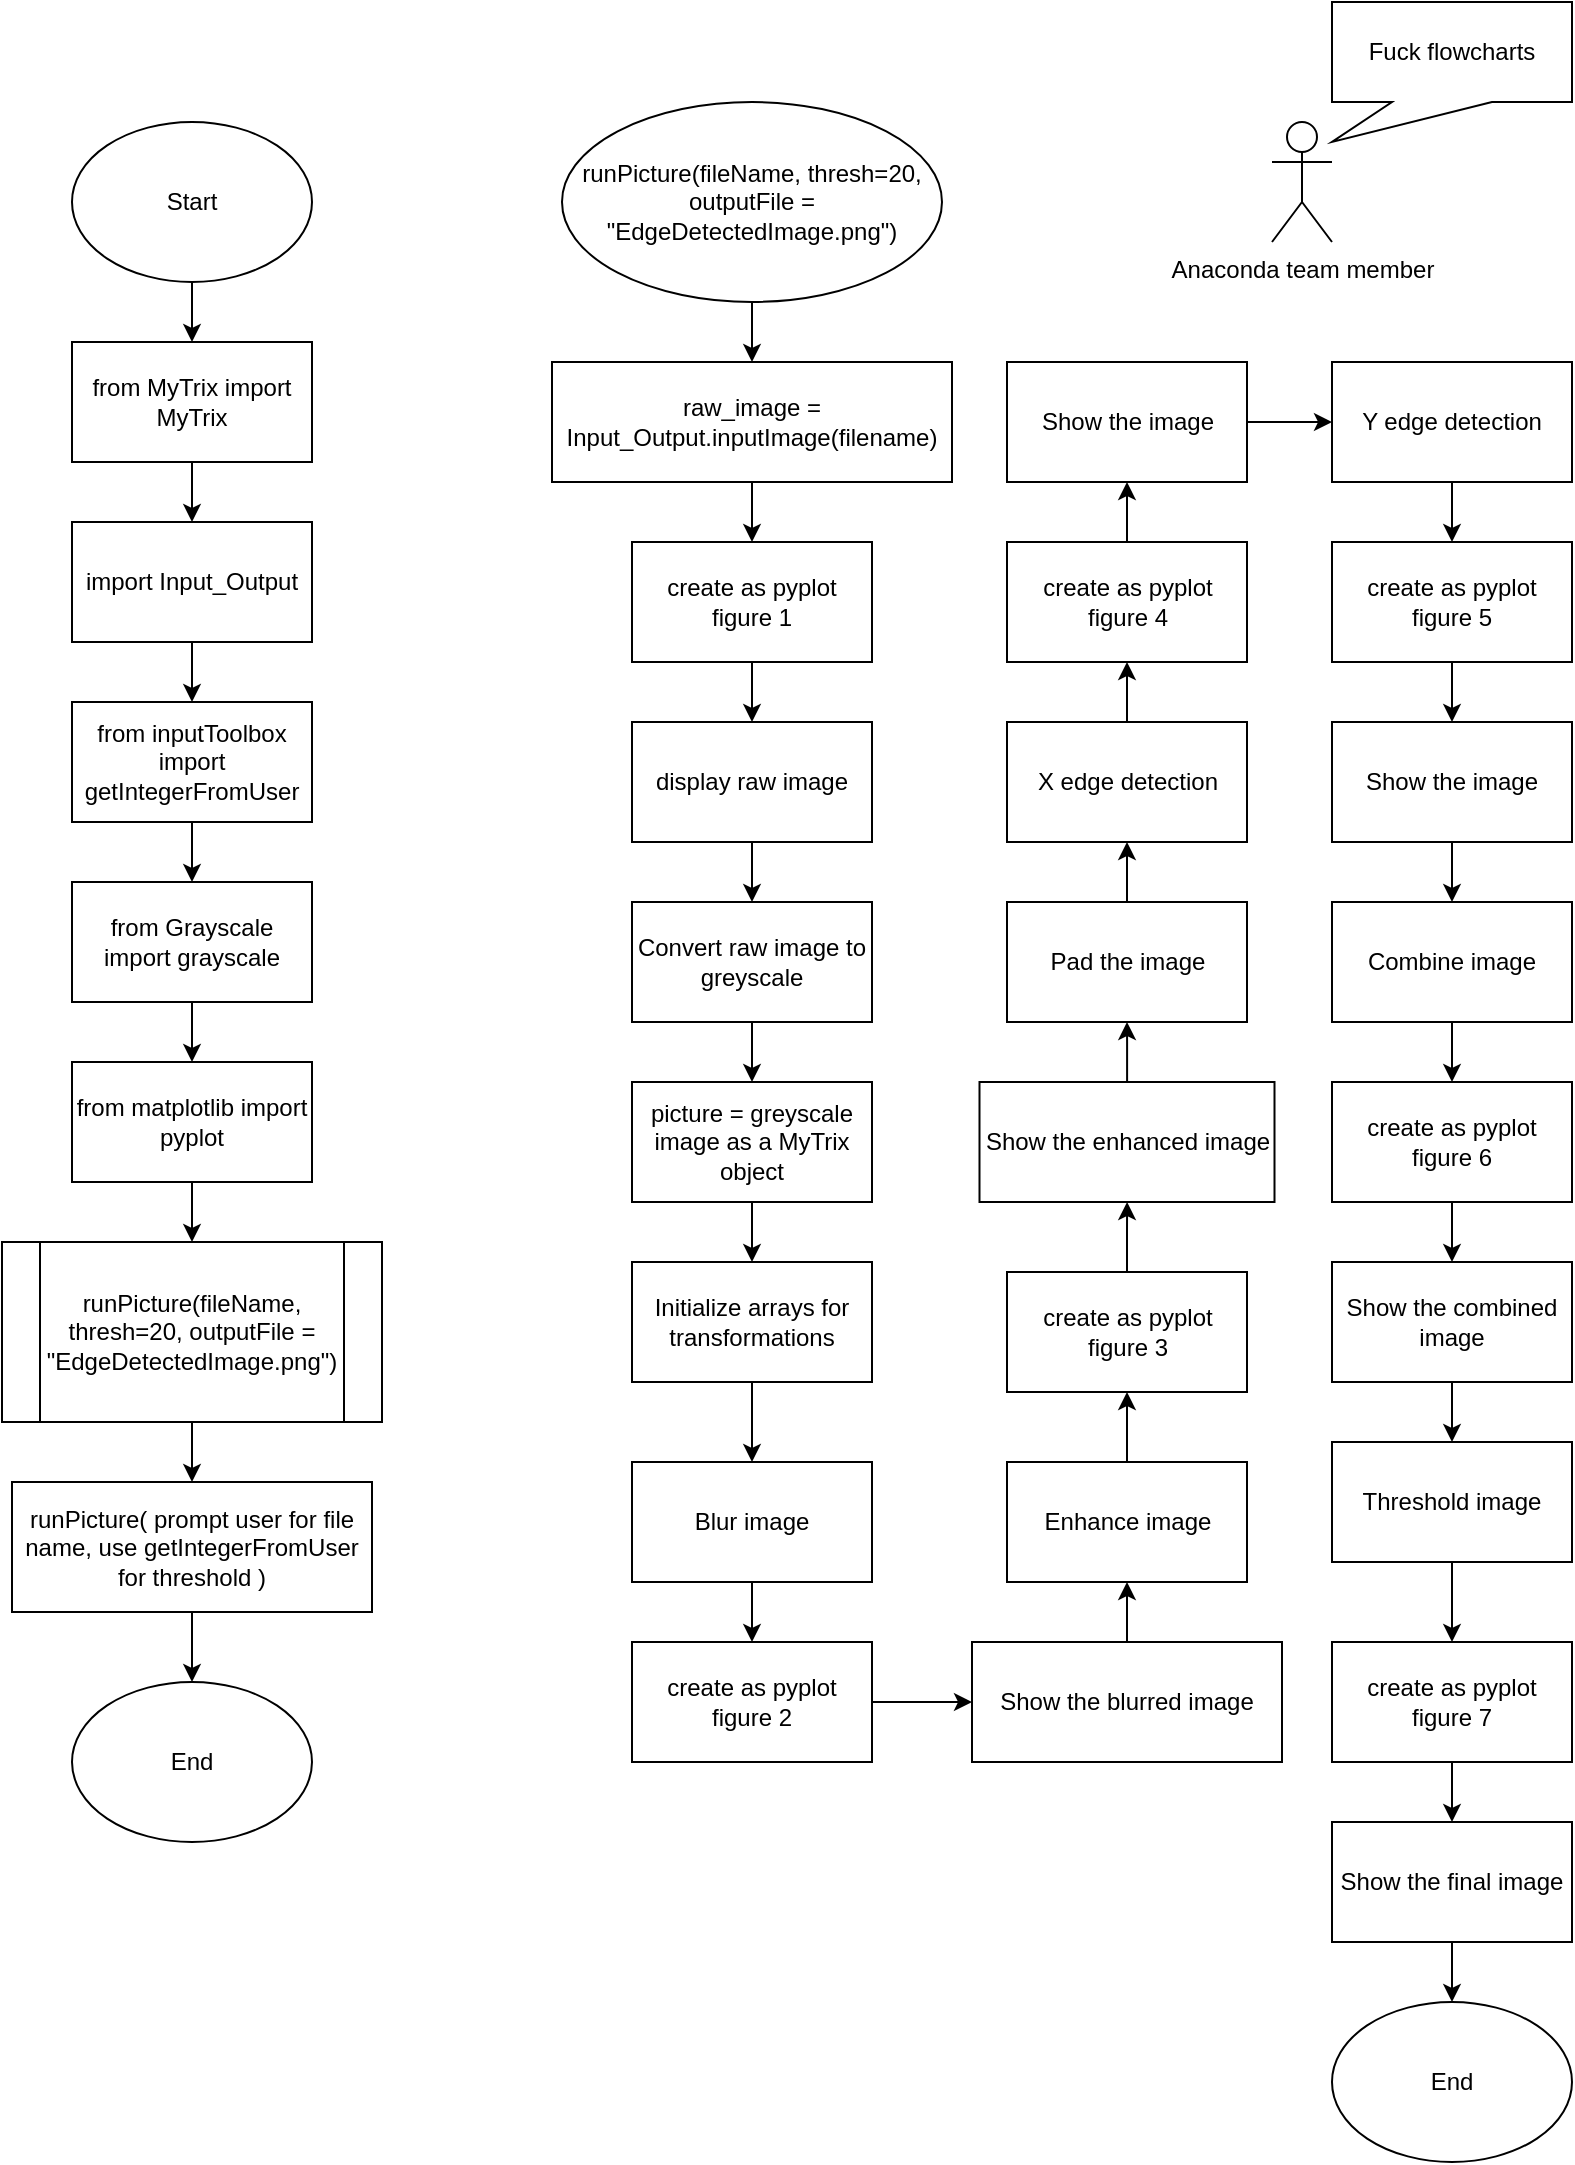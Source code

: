 <mxfile version="13.8.0" type="google"><diagram id="4mJKpUXmRuW96a22u1O5" name="Page-1"><mxGraphModel dx="1278" dy="1590" grid="1" gridSize="10" guides="1" tooltips="1" connect="1" arrows="1" fold="1" page="1" pageScale="1" pageWidth="850" pageHeight="1100" math="0" shadow="0"><root><mxCell id="0"/><mxCell id="1" parent="0"/><mxCell id="nfJQTpQrfvt46_vLRjDe-3" value="" style="edgeStyle=orthogonalEdgeStyle;rounded=0;orthogonalLoop=1;jettySize=auto;html=1;" edge="1" parent="1" source="nfJQTpQrfvt46_vLRjDe-1" target="nfJQTpQrfvt46_vLRjDe-2"><mxGeometry relative="1" as="geometry"/></mxCell><mxCell id="nfJQTpQrfvt46_vLRjDe-1" value="Start" style="ellipse;whiteSpace=wrap;html=1;" vertex="1" parent="1"><mxGeometry x="50" y="30" width="120" height="80" as="geometry"/></mxCell><mxCell id="nfJQTpQrfvt46_vLRjDe-5" value="" style="edgeStyle=orthogonalEdgeStyle;rounded=0;orthogonalLoop=1;jettySize=auto;html=1;" edge="1" parent="1" source="nfJQTpQrfvt46_vLRjDe-2" target="nfJQTpQrfvt46_vLRjDe-4"><mxGeometry relative="1" as="geometry"/></mxCell><mxCell id="nfJQTpQrfvt46_vLRjDe-2" value="from MyTrix import MyTrix" style="whiteSpace=wrap;html=1;" vertex="1" parent="1"><mxGeometry x="50" y="140" width="120" height="60" as="geometry"/></mxCell><mxCell id="nfJQTpQrfvt46_vLRjDe-7" value="" style="edgeStyle=orthogonalEdgeStyle;rounded=0;orthogonalLoop=1;jettySize=auto;html=1;" edge="1" parent="1" source="nfJQTpQrfvt46_vLRjDe-4" target="nfJQTpQrfvt46_vLRjDe-6"><mxGeometry relative="1" as="geometry"/></mxCell><mxCell id="nfJQTpQrfvt46_vLRjDe-4" value="import Input_Output" style="whiteSpace=wrap;html=1;" vertex="1" parent="1"><mxGeometry x="50" y="230" width="120" height="60" as="geometry"/></mxCell><mxCell id="nfJQTpQrfvt46_vLRjDe-9" value="" style="edgeStyle=orthogonalEdgeStyle;rounded=0;orthogonalLoop=1;jettySize=auto;html=1;" edge="1" parent="1" source="nfJQTpQrfvt46_vLRjDe-6" target="nfJQTpQrfvt46_vLRjDe-8"><mxGeometry relative="1" as="geometry"/></mxCell><mxCell id="nfJQTpQrfvt46_vLRjDe-6" value="from inputToolbox import getIntegerFromUser" style="whiteSpace=wrap;html=1;" vertex="1" parent="1"><mxGeometry x="50" y="320" width="120" height="60" as="geometry"/></mxCell><mxCell id="nfJQTpQrfvt46_vLRjDe-11" value="" style="edgeStyle=orthogonalEdgeStyle;rounded=0;orthogonalLoop=1;jettySize=auto;html=1;" edge="1" parent="1" source="nfJQTpQrfvt46_vLRjDe-8" target="nfJQTpQrfvt46_vLRjDe-10"><mxGeometry relative="1" as="geometry"/></mxCell><mxCell id="nfJQTpQrfvt46_vLRjDe-8" value="from Grayscale import grayscale" style="whiteSpace=wrap;html=1;" vertex="1" parent="1"><mxGeometry x="50" y="410" width="120" height="60" as="geometry"/></mxCell><mxCell id="nfJQTpQrfvt46_vLRjDe-13" value="" style="edgeStyle=orthogonalEdgeStyle;rounded=0;orthogonalLoop=1;jettySize=auto;html=1;" edge="1" parent="1" source="nfJQTpQrfvt46_vLRjDe-10" target="nfJQTpQrfvt46_vLRjDe-12"><mxGeometry relative="1" as="geometry"/></mxCell><mxCell id="nfJQTpQrfvt46_vLRjDe-10" value="from matplotlib import pyplot" style="whiteSpace=wrap;html=1;" vertex="1" parent="1"><mxGeometry x="50" y="500" width="120" height="60" as="geometry"/></mxCell><mxCell id="nfJQTpQrfvt46_vLRjDe-16" value="" style="edgeStyle=orthogonalEdgeStyle;rounded=0;orthogonalLoop=1;jettySize=auto;html=1;" edge="1" parent="1" source="nfJQTpQrfvt46_vLRjDe-12" target="nfJQTpQrfvt46_vLRjDe-15"><mxGeometry relative="1" as="geometry"/></mxCell><mxCell id="nfJQTpQrfvt46_vLRjDe-12" value="runPicture(fileName, thresh=20, outputFile = &quot;EdgeDetectedImage.png&quot;)" style="shape=process;whiteSpace=wrap;html=1;backgroundOutline=1;" vertex="1" parent="1"><mxGeometry x="15" y="590" width="190" height="90" as="geometry"/></mxCell><mxCell id="nfJQTpQrfvt46_vLRjDe-18" value="" style="edgeStyle=orthogonalEdgeStyle;rounded=0;orthogonalLoop=1;jettySize=auto;html=1;" edge="1" parent="1" source="nfJQTpQrfvt46_vLRjDe-15" target="nfJQTpQrfvt46_vLRjDe-17"><mxGeometry relative="1" as="geometry"/></mxCell><mxCell id="nfJQTpQrfvt46_vLRjDe-15" value="runPicture( prompt user for file name, use getIntegerFromUser for threshold )" style="whiteSpace=wrap;html=1;" vertex="1" parent="1"><mxGeometry x="20" y="710" width="180" height="65" as="geometry"/></mxCell><mxCell id="nfJQTpQrfvt46_vLRjDe-17" value="End" style="ellipse;whiteSpace=wrap;html=1;" vertex="1" parent="1"><mxGeometry x="50" y="810" width="120" height="80" as="geometry"/></mxCell><mxCell id="nfJQTpQrfvt46_vLRjDe-21" value="" style="edgeStyle=orthogonalEdgeStyle;rounded=0;orthogonalLoop=1;jettySize=auto;html=1;" edge="1" parent="1" source="nfJQTpQrfvt46_vLRjDe-19" target="nfJQTpQrfvt46_vLRjDe-20"><mxGeometry relative="1" as="geometry"/></mxCell><mxCell id="nfJQTpQrfvt46_vLRjDe-19" value="runPicture(fileName, thresh=20, outputFile = &quot;EdgeDetectedImage.png&quot;)" style="ellipse;whiteSpace=wrap;html=1;" vertex="1" parent="1"><mxGeometry x="295" y="20" width="190" height="100" as="geometry"/></mxCell><mxCell id="nfJQTpQrfvt46_vLRjDe-23" value="" style="edgeStyle=orthogonalEdgeStyle;rounded=0;orthogonalLoop=1;jettySize=auto;html=1;" edge="1" parent="1" source="nfJQTpQrfvt46_vLRjDe-20" target="nfJQTpQrfvt46_vLRjDe-22"><mxGeometry relative="1" as="geometry"/></mxCell><mxCell id="nfJQTpQrfvt46_vLRjDe-20" value="raw_image = Input_Output.inputImage(filename)" style="whiteSpace=wrap;html=1;" vertex="1" parent="1"><mxGeometry x="290" y="150" width="200" height="60" as="geometry"/></mxCell><mxCell id="nfJQTpQrfvt46_vLRjDe-25" value="" style="edgeStyle=orthogonalEdgeStyle;rounded=0;orthogonalLoop=1;jettySize=auto;html=1;" edge="1" parent="1" source="nfJQTpQrfvt46_vLRjDe-22" target="nfJQTpQrfvt46_vLRjDe-24"><mxGeometry relative="1" as="geometry"/></mxCell><mxCell id="nfJQTpQrfvt46_vLRjDe-22" value="create as pyplot figure 1" style="whiteSpace=wrap;html=1;" vertex="1" parent="1"><mxGeometry x="330" y="240" width="120" height="60" as="geometry"/></mxCell><mxCell id="nfJQTpQrfvt46_vLRjDe-27" value="" style="edgeStyle=orthogonalEdgeStyle;rounded=0;orthogonalLoop=1;jettySize=auto;html=1;" edge="1" parent="1" source="nfJQTpQrfvt46_vLRjDe-24" target="nfJQTpQrfvt46_vLRjDe-26"><mxGeometry relative="1" as="geometry"/></mxCell><mxCell id="nfJQTpQrfvt46_vLRjDe-24" value="display raw image" style="whiteSpace=wrap;html=1;" vertex="1" parent="1"><mxGeometry x="330" y="330" width="120" height="60" as="geometry"/></mxCell><mxCell id="nfJQTpQrfvt46_vLRjDe-29" value="" style="edgeStyle=orthogonalEdgeStyle;rounded=0;orthogonalLoop=1;jettySize=auto;html=1;" edge="1" parent="1" source="nfJQTpQrfvt46_vLRjDe-26" target="nfJQTpQrfvt46_vLRjDe-28"><mxGeometry relative="1" as="geometry"/></mxCell><mxCell id="nfJQTpQrfvt46_vLRjDe-26" value="Convert raw image to greyscale" style="whiteSpace=wrap;html=1;" vertex="1" parent="1"><mxGeometry x="330" y="420" width="120" height="60" as="geometry"/></mxCell><mxCell id="nfJQTpQrfvt46_vLRjDe-31" value="" style="edgeStyle=orthogonalEdgeStyle;rounded=0;orthogonalLoop=1;jettySize=auto;html=1;" edge="1" parent="1" source="nfJQTpQrfvt46_vLRjDe-28" target="nfJQTpQrfvt46_vLRjDe-30"><mxGeometry relative="1" as="geometry"/></mxCell><mxCell id="nfJQTpQrfvt46_vLRjDe-28" value="picture = greyscale image as a MyTrix object" style="whiteSpace=wrap;html=1;" vertex="1" parent="1"><mxGeometry x="330" y="510" width="120" height="60" as="geometry"/></mxCell><mxCell id="nfJQTpQrfvt46_vLRjDe-33" value="" style="edgeStyle=orthogonalEdgeStyle;rounded=0;orthogonalLoop=1;jettySize=auto;html=1;" edge="1" parent="1" source="nfJQTpQrfvt46_vLRjDe-30" target="nfJQTpQrfvt46_vLRjDe-32"><mxGeometry relative="1" as="geometry"/></mxCell><mxCell id="nfJQTpQrfvt46_vLRjDe-30" value="Initialize arrays for transformations" style="whiteSpace=wrap;html=1;" vertex="1" parent="1"><mxGeometry x="330" y="600" width="120" height="60" as="geometry"/></mxCell><mxCell id="nfJQTpQrfvt46_vLRjDe-81" value="" style="edgeStyle=orthogonalEdgeStyle;rounded=0;orthogonalLoop=1;jettySize=auto;html=1;" edge="1" parent="1" source="nfJQTpQrfvt46_vLRjDe-32" target="nfJQTpQrfvt46_vLRjDe-37"><mxGeometry relative="1" as="geometry"/></mxCell><mxCell id="nfJQTpQrfvt46_vLRjDe-32" value="Blur image" style="whiteSpace=wrap;html=1;" vertex="1" parent="1"><mxGeometry x="330" y="700" width="120" height="60" as="geometry"/></mxCell><mxCell id="nfJQTpQrfvt46_vLRjDe-48" value="" style="edgeStyle=orthogonalEdgeStyle;rounded=0;orthogonalLoop=1;jettySize=auto;html=1;" edge="1" parent="1" source="nfJQTpQrfvt46_vLRjDe-37" target="nfJQTpQrfvt46_vLRjDe-39"><mxGeometry relative="1" as="geometry"/></mxCell><mxCell id="nfJQTpQrfvt46_vLRjDe-37" value="create as pyplot figure 2" style="whiteSpace=wrap;html=1;" vertex="1" parent="1"><mxGeometry x="330" y="790" width="120" height="60" as="geometry"/></mxCell><mxCell id="nfJQTpQrfvt46_vLRjDe-42" value="" style="edgeStyle=orthogonalEdgeStyle;rounded=0;orthogonalLoop=1;jettySize=auto;html=1;" edge="1" parent="1" source="nfJQTpQrfvt46_vLRjDe-39" target="nfJQTpQrfvt46_vLRjDe-41"><mxGeometry relative="1" as="geometry"/></mxCell><mxCell id="nfJQTpQrfvt46_vLRjDe-39" value="Show the blurred image" style="whiteSpace=wrap;html=1;" vertex="1" parent="1"><mxGeometry x="500" y="790" width="155" height="60" as="geometry"/></mxCell><mxCell id="nfJQTpQrfvt46_vLRjDe-44" value="" style="edgeStyle=orthogonalEdgeStyle;rounded=0;orthogonalLoop=1;jettySize=auto;html=1;" edge="1" parent="1" source="nfJQTpQrfvt46_vLRjDe-41" target="nfJQTpQrfvt46_vLRjDe-43"><mxGeometry relative="1" as="geometry"/></mxCell><mxCell id="nfJQTpQrfvt46_vLRjDe-41" value="Enhance image" style="whiteSpace=wrap;html=1;" vertex="1" parent="1"><mxGeometry x="517.5" y="700" width="120" height="60" as="geometry"/></mxCell><mxCell id="nfJQTpQrfvt46_vLRjDe-46" value="" style="edgeStyle=orthogonalEdgeStyle;rounded=0;orthogonalLoop=1;jettySize=auto;html=1;" edge="1" parent="1" source="nfJQTpQrfvt46_vLRjDe-43" target="nfJQTpQrfvt46_vLRjDe-45"><mxGeometry relative="1" as="geometry"/></mxCell><mxCell id="nfJQTpQrfvt46_vLRjDe-43" value="create as pyplot figure 3" style="whiteSpace=wrap;html=1;" vertex="1" parent="1"><mxGeometry x="517.5" y="605" width="120" height="60" as="geometry"/></mxCell><mxCell id="nfJQTpQrfvt46_vLRjDe-50" value="" style="edgeStyle=orthogonalEdgeStyle;rounded=0;orthogonalLoop=1;jettySize=auto;html=1;" edge="1" parent="1" source="nfJQTpQrfvt46_vLRjDe-45" target="nfJQTpQrfvt46_vLRjDe-49"><mxGeometry relative="1" as="geometry"/></mxCell><mxCell id="nfJQTpQrfvt46_vLRjDe-45" value="Show the enhanced image" style="whiteSpace=wrap;html=1;" vertex="1" parent="1"><mxGeometry x="503.75" y="510" width="147.5" height="60" as="geometry"/></mxCell><mxCell id="nfJQTpQrfvt46_vLRjDe-52" value="" style="edgeStyle=orthogonalEdgeStyle;rounded=0;orthogonalLoop=1;jettySize=auto;html=1;" edge="1" parent="1" source="nfJQTpQrfvt46_vLRjDe-49" target="nfJQTpQrfvt46_vLRjDe-51"><mxGeometry relative="1" as="geometry"/></mxCell><mxCell id="nfJQTpQrfvt46_vLRjDe-49" value="Pad the image" style="whiteSpace=wrap;html=1;" vertex="1" parent="1"><mxGeometry x="517.5" y="420" width="120" height="60" as="geometry"/></mxCell><mxCell id="nfJQTpQrfvt46_vLRjDe-54" value="" style="edgeStyle=orthogonalEdgeStyle;rounded=0;orthogonalLoop=1;jettySize=auto;html=1;" edge="1" parent="1" source="nfJQTpQrfvt46_vLRjDe-51" target="nfJQTpQrfvt46_vLRjDe-53"><mxGeometry relative="1" as="geometry"/></mxCell><mxCell id="nfJQTpQrfvt46_vLRjDe-51" value="X edge detection" style="whiteSpace=wrap;html=1;" vertex="1" parent="1"><mxGeometry x="517.5" y="330" width="120" height="60" as="geometry"/></mxCell><mxCell id="nfJQTpQrfvt46_vLRjDe-56" value="" style="edgeStyle=orthogonalEdgeStyle;rounded=0;orthogonalLoop=1;jettySize=auto;html=1;" edge="1" parent="1" source="nfJQTpQrfvt46_vLRjDe-53" target="nfJQTpQrfvt46_vLRjDe-55"><mxGeometry relative="1" as="geometry"/></mxCell><mxCell id="nfJQTpQrfvt46_vLRjDe-53" value="create as pyplot figure 4" style="whiteSpace=wrap;html=1;" vertex="1" parent="1"><mxGeometry x="517.5" y="240" width="120" height="60" as="geometry"/></mxCell><mxCell id="nfJQTpQrfvt46_vLRjDe-58" value="" style="edgeStyle=orthogonalEdgeStyle;rounded=0;orthogonalLoop=1;jettySize=auto;html=1;" edge="1" parent="1" source="nfJQTpQrfvt46_vLRjDe-55" target="nfJQTpQrfvt46_vLRjDe-57"><mxGeometry relative="1" as="geometry"/></mxCell><mxCell id="nfJQTpQrfvt46_vLRjDe-55" value="Show the image" style="whiteSpace=wrap;html=1;" vertex="1" parent="1"><mxGeometry x="517.5" y="150" width="120" height="60" as="geometry"/></mxCell><mxCell id="nfJQTpQrfvt46_vLRjDe-60" value="" style="edgeStyle=orthogonalEdgeStyle;rounded=0;orthogonalLoop=1;jettySize=auto;html=1;" edge="1" parent="1" source="nfJQTpQrfvt46_vLRjDe-57" target="nfJQTpQrfvt46_vLRjDe-59"><mxGeometry relative="1" as="geometry"/></mxCell><mxCell id="nfJQTpQrfvt46_vLRjDe-57" value="Y edge detection" style="whiteSpace=wrap;html=1;" vertex="1" parent="1"><mxGeometry x="680" y="150" width="120" height="60" as="geometry"/></mxCell><mxCell id="nfJQTpQrfvt46_vLRjDe-62" value="" style="edgeStyle=orthogonalEdgeStyle;rounded=0;orthogonalLoop=1;jettySize=auto;html=1;" edge="1" parent="1" source="nfJQTpQrfvt46_vLRjDe-59" target="nfJQTpQrfvt46_vLRjDe-61"><mxGeometry relative="1" as="geometry"/></mxCell><mxCell id="nfJQTpQrfvt46_vLRjDe-59" value="create as pyplot figure 5" style="whiteSpace=wrap;html=1;" vertex="1" parent="1"><mxGeometry x="680" y="240" width="120" height="60" as="geometry"/></mxCell><mxCell id="nfJQTpQrfvt46_vLRjDe-67" value="" style="edgeStyle=orthogonalEdgeStyle;rounded=0;orthogonalLoop=1;jettySize=auto;html=1;" edge="1" parent="1" source="nfJQTpQrfvt46_vLRjDe-61" target="nfJQTpQrfvt46_vLRjDe-65"><mxGeometry relative="1" as="geometry"/></mxCell><mxCell id="nfJQTpQrfvt46_vLRjDe-61" value="Show the image" style="whiteSpace=wrap;html=1;" vertex="1" parent="1"><mxGeometry x="680" y="330" width="120" height="60" as="geometry"/></mxCell><mxCell id="nfJQTpQrfvt46_vLRjDe-70" value="" style="edgeStyle=orthogonalEdgeStyle;rounded=0;orthogonalLoop=1;jettySize=auto;html=1;" edge="1" parent="1" source="nfJQTpQrfvt46_vLRjDe-63" target="nfJQTpQrfvt46_vLRjDe-69"><mxGeometry relative="1" as="geometry"/></mxCell><mxCell id="nfJQTpQrfvt46_vLRjDe-63" value="create as pyplot figure 6" style="whiteSpace=wrap;html=1;" vertex="1" parent="1"><mxGeometry x="680" y="510" width="120" height="60" as="geometry"/></mxCell><mxCell id="nfJQTpQrfvt46_vLRjDe-68" value="" style="edgeStyle=orthogonalEdgeStyle;rounded=0;orthogonalLoop=1;jettySize=auto;html=1;" edge="1" parent="1" source="nfJQTpQrfvt46_vLRjDe-65" target="nfJQTpQrfvt46_vLRjDe-63"><mxGeometry relative="1" as="geometry"/></mxCell><mxCell id="nfJQTpQrfvt46_vLRjDe-65" value="Combine image" style="whiteSpace=wrap;html=1;" vertex="1" parent="1"><mxGeometry x="680" y="420" width="120" height="60" as="geometry"/></mxCell><mxCell id="nfJQTpQrfvt46_vLRjDe-72" value="" style="edgeStyle=orthogonalEdgeStyle;rounded=0;orthogonalLoop=1;jettySize=auto;html=1;" edge="1" parent="1" source="nfJQTpQrfvt46_vLRjDe-69" target="nfJQTpQrfvt46_vLRjDe-71"><mxGeometry relative="1" as="geometry"/></mxCell><mxCell id="nfJQTpQrfvt46_vLRjDe-69" value="Show the combined image" style="whiteSpace=wrap;html=1;" vertex="1" parent="1"><mxGeometry x="680" y="600" width="120" height="60" as="geometry"/></mxCell><mxCell id="nfJQTpQrfvt46_vLRjDe-74" value="" style="edgeStyle=orthogonalEdgeStyle;rounded=0;orthogonalLoop=1;jettySize=auto;html=1;" edge="1" parent="1" source="nfJQTpQrfvt46_vLRjDe-71" target="nfJQTpQrfvt46_vLRjDe-73"><mxGeometry relative="1" as="geometry"/></mxCell><mxCell id="nfJQTpQrfvt46_vLRjDe-71" value="Threshold image" style="whiteSpace=wrap;html=1;" vertex="1" parent="1"><mxGeometry x="680" y="690" width="120" height="60" as="geometry"/></mxCell><mxCell id="nfJQTpQrfvt46_vLRjDe-78" value="" style="edgeStyle=orthogonalEdgeStyle;rounded=0;orthogonalLoop=1;jettySize=auto;html=1;" edge="1" parent="1" source="nfJQTpQrfvt46_vLRjDe-73" target="nfJQTpQrfvt46_vLRjDe-77"><mxGeometry relative="1" as="geometry"/></mxCell><mxCell id="nfJQTpQrfvt46_vLRjDe-73" value="create as pyplot figure 7" style="whiteSpace=wrap;html=1;" vertex="1" parent="1"><mxGeometry x="680" y="790" width="120" height="60" as="geometry"/></mxCell><mxCell id="nfJQTpQrfvt46_vLRjDe-80" value="" style="edgeStyle=orthogonalEdgeStyle;rounded=0;orthogonalLoop=1;jettySize=auto;html=1;" edge="1" parent="1" source="nfJQTpQrfvt46_vLRjDe-77" target="nfJQTpQrfvt46_vLRjDe-79"><mxGeometry relative="1" as="geometry"/></mxCell><mxCell id="nfJQTpQrfvt46_vLRjDe-77" value="Show the final image" style="whiteSpace=wrap;html=1;" vertex="1" parent="1"><mxGeometry x="680" y="880" width="120" height="60" as="geometry"/></mxCell><mxCell id="nfJQTpQrfvt46_vLRjDe-79" value="End" style="ellipse;whiteSpace=wrap;html=1;" vertex="1" parent="1"><mxGeometry x="680" y="970" width="120" height="80" as="geometry"/></mxCell><mxCell id="nfJQTpQrfvt46_vLRjDe-82" value="Anaconda team member" style="shape=umlActor;verticalLabelPosition=bottom;verticalAlign=top;html=1;outlineConnect=0;" vertex="1" parent="1"><mxGeometry x="650" y="30" width="30" height="60" as="geometry"/></mxCell><mxCell id="nfJQTpQrfvt46_vLRjDe-87" value="Fuck flowcharts" style="shape=callout;whiteSpace=wrap;html=1;perimeter=calloutPerimeter;size=20;position=0.25;position2=0;base=50;" vertex="1" parent="1"><mxGeometry x="680" y="-30" width="120" height="70" as="geometry"/></mxCell></root></mxGraphModel></diagram></mxfile>